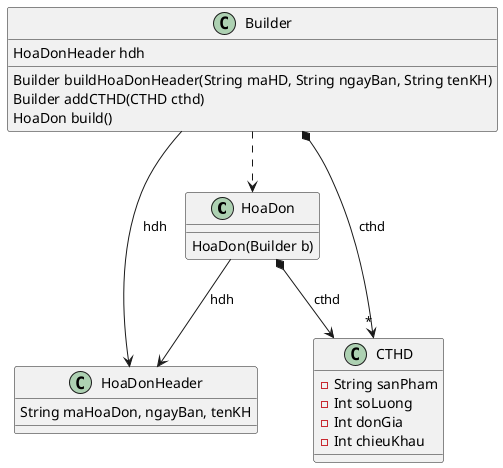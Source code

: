 @startuml

class HoaDon{
    HoaDon(Builder b)
}
class HoaDonHeader{
    String maHoaDon, ngayBan, tenKH
}

class CTHD{
    - String sanPham
    - Int soLuong
    - Int donGia
    - Int chieuKhau
}
class Builder {
    HoaDonHeader hdh
    Builder buildHoaDonHeader(String maHD, String ngayBan, String tenKH)
    Builder addCTHD(CTHD cthd)
    HoaDon build()
}

Builder ..> HoaDon
HoaDon --> HoaDonHeader: hdh
HoaDon *--> CTHD: cthd
Builder -->  HoaDonHeader: hdh
Builder *--> "*" CTHD: cthd

@enduml